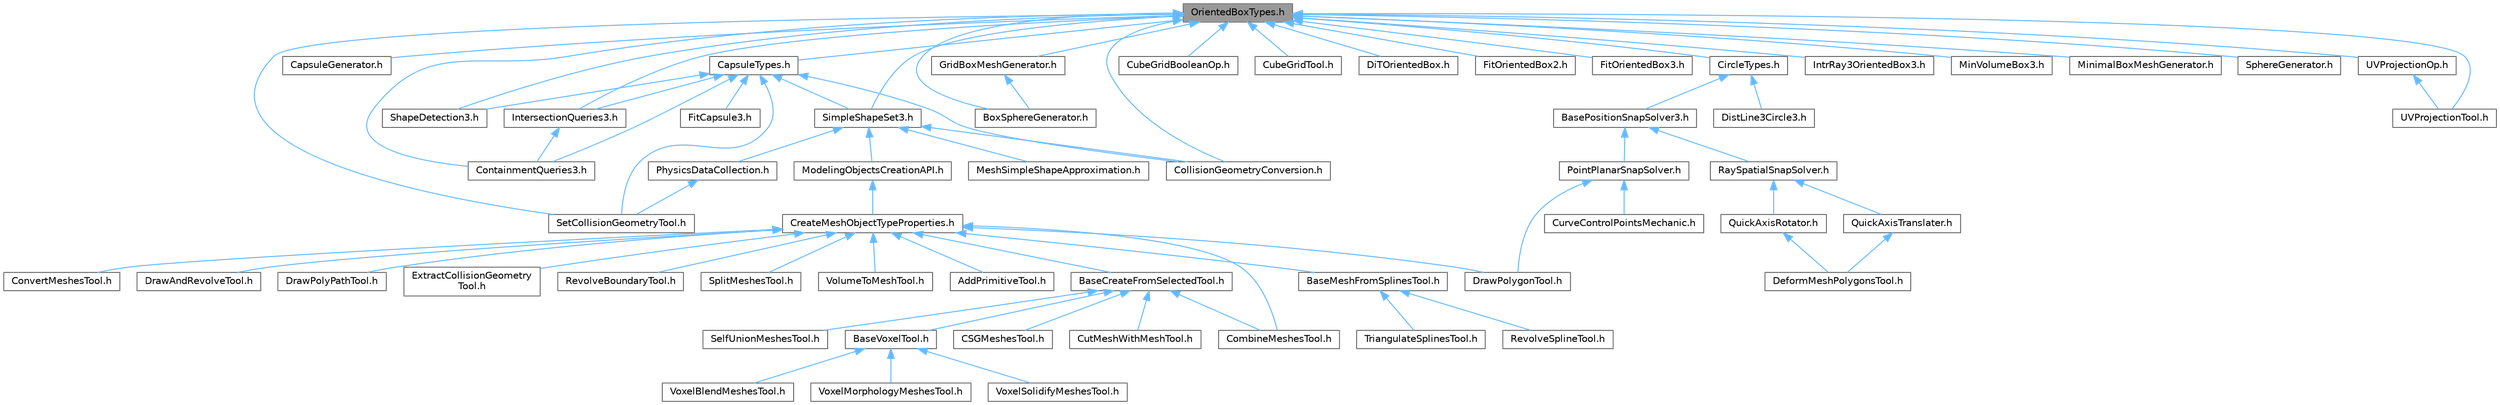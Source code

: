 digraph "OrientedBoxTypes.h"
{
 // INTERACTIVE_SVG=YES
 // LATEX_PDF_SIZE
  bgcolor="transparent";
  edge [fontname=Helvetica,fontsize=10,labelfontname=Helvetica,labelfontsize=10];
  node [fontname=Helvetica,fontsize=10,shape=box,height=0.2,width=0.4];
  Node1 [id="Node000001",label="OrientedBoxTypes.h",height=0.2,width=0.4,color="gray40", fillcolor="grey60", style="filled", fontcolor="black",tooltip=" "];
  Node1 -> Node2 [id="edge1_Node000001_Node000002",dir="back",color="steelblue1",style="solid",tooltip=" "];
  Node2 [id="Node000002",label="BoxSphereGenerator.h",height=0.2,width=0.4,color="grey40", fillcolor="white", style="filled",URL="$de/d74/BoxSphereGenerator_8h.html",tooltip=" "];
  Node1 -> Node3 [id="edge2_Node000001_Node000003",dir="back",color="steelblue1",style="solid",tooltip=" "];
  Node3 [id="Node000003",label="CapsuleGenerator.h",height=0.2,width=0.4,color="grey40", fillcolor="white", style="filled",URL="$d5/dca/CapsuleGenerator_8h.html",tooltip=" "];
  Node1 -> Node4 [id="edge3_Node000001_Node000004",dir="back",color="steelblue1",style="solid",tooltip=" "];
  Node4 [id="Node000004",label="CapsuleTypes.h",height=0.2,width=0.4,color="grey40", fillcolor="white", style="filled",URL="$de/dcd/CapsuleTypes_8h.html",tooltip=" "];
  Node4 -> Node5 [id="edge4_Node000004_Node000005",dir="back",color="steelblue1",style="solid",tooltip=" "];
  Node5 [id="Node000005",label="CollisionGeometryConversion.h",height=0.2,width=0.4,color="grey40", fillcolor="white", style="filled",URL="$df/d0d/CollisionGeometryConversion_8h.html",tooltip=" "];
  Node4 -> Node6 [id="edge5_Node000004_Node000006",dir="back",color="steelblue1",style="solid",tooltip=" "];
  Node6 [id="Node000006",label="ContainmentQueries3.h",height=0.2,width=0.4,color="grey40", fillcolor="white", style="filled",URL="$d5/dc8/ContainmentQueries3_8h.html",tooltip=" "];
  Node4 -> Node7 [id="edge6_Node000004_Node000007",dir="back",color="steelblue1",style="solid",tooltip=" "];
  Node7 [id="Node000007",label="FitCapsule3.h",height=0.2,width=0.4,color="grey40", fillcolor="white", style="filled",URL="$d7/d15/FitCapsule3_8h.html",tooltip=" "];
  Node4 -> Node8 [id="edge7_Node000004_Node000008",dir="back",color="steelblue1",style="solid",tooltip=" "];
  Node8 [id="Node000008",label="IntersectionQueries3.h",height=0.2,width=0.4,color="grey40", fillcolor="white", style="filled",URL="$d6/d34/IntersectionQueries3_8h.html",tooltip=" "];
  Node8 -> Node6 [id="edge8_Node000008_Node000006",dir="back",color="steelblue1",style="solid",tooltip=" "];
  Node4 -> Node9 [id="edge9_Node000004_Node000009",dir="back",color="steelblue1",style="solid",tooltip=" "];
  Node9 [id="Node000009",label="SetCollisionGeometryTool.h",height=0.2,width=0.4,color="grey40", fillcolor="white", style="filled",URL="$d0/de6/SetCollisionGeometryTool_8h.html",tooltip=" "];
  Node4 -> Node10 [id="edge10_Node000004_Node000010",dir="back",color="steelblue1",style="solid",tooltip=" "];
  Node10 [id="Node000010",label="ShapeDetection3.h",height=0.2,width=0.4,color="grey40", fillcolor="white", style="filled",URL="$de/d18/ShapeDetection3_8h.html",tooltip=" "];
  Node4 -> Node11 [id="edge11_Node000004_Node000011",dir="back",color="steelblue1",style="solid",tooltip=" "];
  Node11 [id="Node000011",label="SimpleShapeSet3.h",height=0.2,width=0.4,color="grey40", fillcolor="white", style="filled",URL="$dc/ddb/SimpleShapeSet3_8h.html",tooltip=" "];
  Node11 -> Node5 [id="edge12_Node000011_Node000005",dir="back",color="steelblue1",style="solid",tooltip=" "];
  Node11 -> Node12 [id="edge13_Node000011_Node000012",dir="back",color="steelblue1",style="solid",tooltip=" "];
  Node12 [id="Node000012",label="MeshSimpleShapeApproximation.h",height=0.2,width=0.4,color="grey40", fillcolor="white", style="filled",URL="$dd/dc1/MeshSimpleShapeApproximation_8h.html",tooltip=" "];
  Node11 -> Node13 [id="edge14_Node000011_Node000013",dir="back",color="steelblue1",style="solid",tooltip=" "];
  Node13 [id="Node000013",label="ModelingObjectsCreationAPI.h",height=0.2,width=0.4,color="grey40", fillcolor="white", style="filled",URL="$df/d4c/ModelingObjectsCreationAPI_8h.html",tooltip=" "];
  Node13 -> Node14 [id="edge15_Node000013_Node000014",dir="back",color="steelblue1",style="solid",tooltip=" "];
  Node14 [id="Node000014",label="CreateMeshObjectTypeProperties.h",height=0.2,width=0.4,color="grey40", fillcolor="white", style="filled",URL="$d9/d04/CreateMeshObjectTypeProperties_8h.html",tooltip=" "];
  Node14 -> Node15 [id="edge16_Node000014_Node000015",dir="back",color="steelblue1",style="solid",tooltip=" "];
  Node15 [id="Node000015",label="AddPrimitiveTool.h",height=0.2,width=0.4,color="grey40", fillcolor="white", style="filled",URL="$d5/dbf/AddPrimitiveTool_8h.html",tooltip=" "];
  Node14 -> Node16 [id="edge17_Node000014_Node000016",dir="back",color="steelblue1",style="solid",tooltip=" "];
  Node16 [id="Node000016",label="BaseCreateFromSelectedTool.h",height=0.2,width=0.4,color="grey40", fillcolor="white", style="filled",URL="$de/dc7/BaseCreateFromSelectedTool_8h.html",tooltip=" "];
  Node16 -> Node17 [id="edge18_Node000016_Node000017",dir="back",color="steelblue1",style="solid",tooltip=" "];
  Node17 [id="Node000017",label="BaseVoxelTool.h",height=0.2,width=0.4,color="grey40", fillcolor="white", style="filled",URL="$db/d63/BaseVoxelTool_8h.html",tooltip=" "];
  Node17 -> Node18 [id="edge19_Node000017_Node000018",dir="back",color="steelblue1",style="solid",tooltip=" "];
  Node18 [id="Node000018",label="VoxelBlendMeshesTool.h",height=0.2,width=0.4,color="grey40", fillcolor="white", style="filled",URL="$da/d0e/VoxelBlendMeshesTool_8h.html",tooltip=" "];
  Node17 -> Node19 [id="edge20_Node000017_Node000019",dir="back",color="steelblue1",style="solid",tooltip=" "];
  Node19 [id="Node000019",label="VoxelMorphologyMeshesTool.h",height=0.2,width=0.4,color="grey40", fillcolor="white", style="filled",URL="$dc/d30/VoxelMorphologyMeshesTool_8h.html",tooltip=" "];
  Node17 -> Node20 [id="edge21_Node000017_Node000020",dir="back",color="steelblue1",style="solid",tooltip=" "];
  Node20 [id="Node000020",label="VoxelSolidifyMeshesTool.h",height=0.2,width=0.4,color="grey40", fillcolor="white", style="filled",URL="$de/da2/VoxelSolidifyMeshesTool_8h.html",tooltip=" "];
  Node16 -> Node21 [id="edge22_Node000016_Node000021",dir="back",color="steelblue1",style="solid",tooltip=" "];
  Node21 [id="Node000021",label="CSGMeshesTool.h",height=0.2,width=0.4,color="grey40", fillcolor="white", style="filled",URL="$db/dd1/CSGMeshesTool_8h.html",tooltip=" "];
  Node16 -> Node22 [id="edge23_Node000016_Node000022",dir="back",color="steelblue1",style="solid",tooltip=" "];
  Node22 [id="Node000022",label="CombineMeshesTool.h",height=0.2,width=0.4,color="grey40", fillcolor="white", style="filled",URL="$dd/da3/CombineMeshesTool_8h.html",tooltip=" "];
  Node16 -> Node23 [id="edge24_Node000016_Node000023",dir="back",color="steelblue1",style="solid",tooltip=" "];
  Node23 [id="Node000023",label="CutMeshWithMeshTool.h",height=0.2,width=0.4,color="grey40", fillcolor="white", style="filled",URL="$d2/d2c/CutMeshWithMeshTool_8h.html",tooltip=" "];
  Node16 -> Node24 [id="edge25_Node000016_Node000024",dir="back",color="steelblue1",style="solid",tooltip=" "];
  Node24 [id="Node000024",label="SelfUnionMeshesTool.h",height=0.2,width=0.4,color="grey40", fillcolor="white", style="filled",URL="$dc/dad/SelfUnionMeshesTool_8h.html",tooltip=" "];
  Node14 -> Node25 [id="edge26_Node000014_Node000025",dir="back",color="steelblue1",style="solid",tooltip=" "];
  Node25 [id="Node000025",label="BaseMeshFromSplinesTool.h",height=0.2,width=0.4,color="grey40", fillcolor="white", style="filled",URL="$da/d31/BaseMeshFromSplinesTool_8h.html",tooltip=" "];
  Node25 -> Node26 [id="edge27_Node000025_Node000026",dir="back",color="steelblue1",style="solid",tooltip=" "];
  Node26 [id="Node000026",label="RevolveSplineTool.h",height=0.2,width=0.4,color="grey40", fillcolor="white", style="filled",URL="$d3/d36/RevolveSplineTool_8h.html",tooltip=" "];
  Node25 -> Node27 [id="edge28_Node000025_Node000027",dir="back",color="steelblue1",style="solid",tooltip=" "];
  Node27 [id="Node000027",label="TriangulateSplinesTool.h",height=0.2,width=0.4,color="grey40", fillcolor="white", style="filled",URL="$d9/de6/TriangulateSplinesTool_8h.html",tooltip=" "];
  Node14 -> Node22 [id="edge29_Node000014_Node000022",dir="back",color="steelblue1",style="solid",tooltip=" "];
  Node14 -> Node28 [id="edge30_Node000014_Node000028",dir="back",color="steelblue1",style="solid",tooltip=" "];
  Node28 [id="Node000028",label="ConvertMeshesTool.h",height=0.2,width=0.4,color="grey40", fillcolor="white", style="filled",URL="$dc/d47/ConvertMeshesTool_8h.html",tooltip=" "];
  Node14 -> Node29 [id="edge31_Node000014_Node000029",dir="back",color="steelblue1",style="solid",tooltip=" "];
  Node29 [id="Node000029",label="DrawAndRevolveTool.h",height=0.2,width=0.4,color="grey40", fillcolor="white", style="filled",URL="$d8/d06/DrawAndRevolveTool_8h.html",tooltip=" "];
  Node14 -> Node30 [id="edge32_Node000014_Node000030",dir="back",color="steelblue1",style="solid",tooltip=" "];
  Node30 [id="Node000030",label="DrawPolyPathTool.h",height=0.2,width=0.4,color="grey40", fillcolor="white", style="filled",URL="$dc/d3e/DrawPolyPathTool_8h.html",tooltip=" "];
  Node14 -> Node31 [id="edge33_Node000014_Node000031",dir="back",color="steelblue1",style="solid",tooltip=" "];
  Node31 [id="Node000031",label="DrawPolygonTool.h",height=0.2,width=0.4,color="grey40", fillcolor="white", style="filled",URL="$d0/d15/DrawPolygonTool_8h.html",tooltip=" "];
  Node14 -> Node32 [id="edge34_Node000014_Node000032",dir="back",color="steelblue1",style="solid",tooltip=" "];
  Node32 [id="Node000032",label="ExtractCollisionGeometry\lTool.h",height=0.2,width=0.4,color="grey40", fillcolor="white", style="filled",URL="$d6/dbd/ExtractCollisionGeometryTool_8h.html",tooltip=" "];
  Node14 -> Node33 [id="edge35_Node000014_Node000033",dir="back",color="steelblue1",style="solid",tooltip=" "];
  Node33 [id="Node000033",label="RevolveBoundaryTool.h",height=0.2,width=0.4,color="grey40", fillcolor="white", style="filled",URL="$da/dce/RevolveBoundaryTool_8h.html",tooltip=" "];
  Node14 -> Node34 [id="edge36_Node000014_Node000034",dir="back",color="steelblue1",style="solid",tooltip=" "];
  Node34 [id="Node000034",label="SplitMeshesTool.h",height=0.2,width=0.4,color="grey40", fillcolor="white", style="filled",URL="$dc/d7f/SplitMeshesTool_8h.html",tooltip=" "];
  Node14 -> Node35 [id="edge37_Node000014_Node000035",dir="back",color="steelblue1",style="solid",tooltip=" "];
  Node35 [id="Node000035",label="VolumeToMeshTool.h",height=0.2,width=0.4,color="grey40", fillcolor="white", style="filled",URL="$de/d64/VolumeToMeshTool_8h.html",tooltip=" "];
  Node11 -> Node36 [id="edge38_Node000011_Node000036",dir="back",color="steelblue1",style="solid",tooltip=" "];
  Node36 [id="Node000036",label="PhysicsDataCollection.h",height=0.2,width=0.4,color="grey40", fillcolor="white", style="filled",URL="$d0/de2/PhysicsDataCollection_8h.html",tooltip=" "];
  Node36 -> Node9 [id="edge39_Node000036_Node000009",dir="back",color="steelblue1",style="solid",tooltip=" "];
  Node1 -> Node37 [id="edge40_Node000001_Node000037",dir="back",color="steelblue1",style="solid",tooltip=" "];
  Node37 [id="Node000037",label="CircleTypes.h",height=0.2,width=0.4,color="grey40", fillcolor="white", style="filled",URL="$d0/d38/CircleTypes_8h.html",tooltip=" "];
  Node37 -> Node38 [id="edge41_Node000037_Node000038",dir="back",color="steelblue1",style="solid",tooltip=" "];
  Node38 [id="Node000038",label="BasePositionSnapSolver3.h",height=0.2,width=0.4,color="grey40", fillcolor="white", style="filled",URL="$d4/d62/BasePositionSnapSolver3_8h.html",tooltip=" "];
  Node38 -> Node39 [id="edge42_Node000038_Node000039",dir="back",color="steelblue1",style="solid",tooltip=" "];
  Node39 [id="Node000039",label="PointPlanarSnapSolver.h",height=0.2,width=0.4,color="grey40", fillcolor="white", style="filled",URL="$d7/de6/PointPlanarSnapSolver_8h.html",tooltip=" "];
  Node39 -> Node40 [id="edge43_Node000039_Node000040",dir="back",color="steelblue1",style="solid",tooltip=" "];
  Node40 [id="Node000040",label="CurveControlPointsMechanic.h",height=0.2,width=0.4,color="grey40", fillcolor="white", style="filled",URL="$d4/d87/CurveControlPointsMechanic_8h.html",tooltip=" "];
  Node39 -> Node31 [id="edge44_Node000039_Node000031",dir="back",color="steelblue1",style="solid",tooltip=" "];
  Node38 -> Node41 [id="edge45_Node000038_Node000041",dir="back",color="steelblue1",style="solid",tooltip=" "];
  Node41 [id="Node000041",label="RaySpatialSnapSolver.h",height=0.2,width=0.4,color="grey40", fillcolor="white", style="filled",URL="$d5/d2f/RaySpatialSnapSolver_8h.html",tooltip=" "];
  Node41 -> Node42 [id="edge46_Node000041_Node000042",dir="back",color="steelblue1",style="solid",tooltip=" "];
  Node42 [id="Node000042",label="QuickAxisRotator.h",height=0.2,width=0.4,color="grey40", fillcolor="white", style="filled",URL="$d4/d34/QuickAxisRotator_8h.html",tooltip=" "];
  Node42 -> Node43 [id="edge47_Node000042_Node000043",dir="back",color="steelblue1",style="solid",tooltip=" "];
  Node43 [id="Node000043",label="DeformMeshPolygonsTool.h",height=0.2,width=0.4,color="grey40", fillcolor="white", style="filled",URL="$db/d72/DeformMeshPolygonsTool_8h.html",tooltip=" "];
  Node41 -> Node44 [id="edge48_Node000041_Node000044",dir="back",color="steelblue1",style="solid",tooltip=" "];
  Node44 [id="Node000044",label="QuickAxisTranslater.h",height=0.2,width=0.4,color="grey40", fillcolor="white", style="filled",URL="$dd/d73/QuickAxisTranslater_8h.html",tooltip=" "];
  Node44 -> Node43 [id="edge49_Node000044_Node000043",dir="back",color="steelblue1",style="solid",tooltip=" "];
  Node37 -> Node45 [id="edge50_Node000037_Node000045",dir="back",color="steelblue1",style="solid",tooltip=" "];
  Node45 [id="Node000045",label="DistLine3Circle3.h",height=0.2,width=0.4,color="grey40", fillcolor="white", style="filled",URL="$dc/d29/DistLine3Circle3_8h.html",tooltip=" "];
  Node1 -> Node5 [id="edge51_Node000001_Node000005",dir="back",color="steelblue1",style="solid",tooltip=" "];
  Node1 -> Node6 [id="edge52_Node000001_Node000006",dir="back",color="steelblue1",style="solid",tooltip=" "];
  Node1 -> Node46 [id="edge53_Node000001_Node000046",dir="back",color="steelblue1",style="solid",tooltip=" "];
  Node46 [id="Node000046",label="CubeGridBooleanOp.h",height=0.2,width=0.4,color="grey40", fillcolor="white", style="filled",URL="$d8/d28/CubeGridBooleanOp_8h.html",tooltip=" "];
  Node1 -> Node47 [id="edge54_Node000001_Node000047",dir="back",color="steelblue1",style="solid",tooltip=" "];
  Node47 [id="Node000047",label="CubeGridTool.h",height=0.2,width=0.4,color="grey40", fillcolor="white", style="filled",URL="$d3/d38/CubeGridTool_8h.html",tooltip=" "];
  Node1 -> Node48 [id="edge55_Node000001_Node000048",dir="back",color="steelblue1",style="solid",tooltip=" "];
  Node48 [id="Node000048",label="DiTOrientedBox.h",height=0.2,width=0.4,color="grey40", fillcolor="white", style="filled",URL="$d4/d86/DiTOrientedBox_8h.html",tooltip=" "];
  Node1 -> Node49 [id="edge56_Node000001_Node000049",dir="back",color="steelblue1",style="solid",tooltip=" "];
  Node49 [id="Node000049",label="FitOrientedBox2.h",height=0.2,width=0.4,color="grey40", fillcolor="white", style="filled",URL="$d6/d21/FitOrientedBox2_8h.html",tooltip=" "];
  Node1 -> Node50 [id="edge57_Node000001_Node000050",dir="back",color="steelblue1",style="solid",tooltip=" "];
  Node50 [id="Node000050",label="FitOrientedBox3.h",height=0.2,width=0.4,color="grey40", fillcolor="white", style="filled",URL="$d9/d62/FitOrientedBox3_8h.html",tooltip=" "];
  Node1 -> Node51 [id="edge58_Node000001_Node000051",dir="back",color="steelblue1",style="solid",tooltip=" "];
  Node51 [id="Node000051",label="GridBoxMeshGenerator.h",height=0.2,width=0.4,color="grey40", fillcolor="white", style="filled",URL="$df/df3/GridBoxMeshGenerator_8h.html",tooltip=" "];
  Node51 -> Node2 [id="edge59_Node000051_Node000002",dir="back",color="steelblue1",style="solid",tooltip=" "];
  Node1 -> Node8 [id="edge60_Node000001_Node000008",dir="back",color="steelblue1",style="solid",tooltip=" "];
  Node1 -> Node52 [id="edge61_Node000001_Node000052",dir="back",color="steelblue1",style="solid",tooltip=" "];
  Node52 [id="Node000052",label="IntrRay3OrientedBox3.h",height=0.2,width=0.4,color="grey40", fillcolor="white", style="filled",URL="$d3/d0e/IntrRay3OrientedBox3_8h.html",tooltip=" "];
  Node1 -> Node53 [id="edge62_Node000001_Node000053",dir="back",color="steelblue1",style="solid",tooltip=" "];
  Node53 [id="Node000053",label="MinVolumeBox3.h",height=0.2,width=0.4,color="grey40", fillcolor="white", style="filled",URL="$d8/de0/MinVolumeBox3_8h.html",tooltip=" "];
  Node1 -> Node54 [id="edge63_Node000001_Node000054",dir="back",color="steelblue1",style="solid",tooltip=" "];
  Node54 [id="Node000054",label="MinimalBoxMeshGenerator.h",height=0.2,width=0.4,color="grey40", fillcolor="white", style="filled",URL="$d9/d4b/MinimalBoxMeshGenerator_8h.html",tooltip=" "];
  Node1 -> Node9 [id="edge64_Node000001_Node000009",dir="back",color="steelblue1",style="solid",tooltip=" "];
  Node1 -> Node10 [id="edge65_Node000001_Node000010",dir="back",color="steelblue1",style="solid",tooltip=" "];
  Node1 -> Node11 [id="edge66_Node000001_Node000011",dir="back",color="steelblue1",style="solid",tooltip=" "];
  Node1 -> Node55 [id="edge67_Node000001_Node000055",dir="back",color="steelblue1",style="solid",tooltip=" "];
  Node55 [id="Node000055",label="SphereGenerator.h",height=0.2,width=0.4,color="grey40", fillcolor="white", style="filled",URL="$de/d66/SphereGenerator_8h.html",tooltip=" "];
  Node1 -> Node56 [id="edge68_Node000001_Node000056",dir="back",color="steelblue1",style="solid",tooltip=" "];
  Node56 [id="Node000056",label="UVProjectionOp.h",height=0.2,width=0.4,color="grey40", fillcolor="white", style="filled",URL="$d5/db7/UVProjectionOp_8h.html",tooltip=" "];
  Node56 -> Node57 [id="edge69_Node000056_Node000057",dir="back",color="steelblue1",style="solid",tooltip=" "];
  Node57 [id="Node000057",label="UVProjectionTool.h",height=0.2,width=0.4,color="grey40", fillcolor="white", style="filled",URL="$d5/d4f/UVProjectionTool_8h.html",tooltip=" "];
  Node1 -> Node57 [id="edge70_Node000001_Node000057",dir="back",color="steelblue1",style="solid",tooltip=" "];
}
